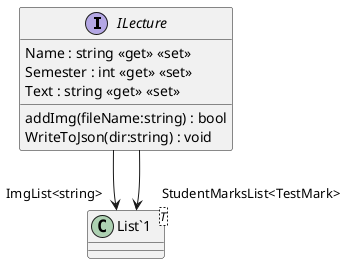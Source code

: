 @startuml
interface ILecture {
    Name : string <<get>> <<set>>
    Semester : int <<get>> <<set>>
    Text : string <<get>> <<set>>
    addImg(fileName:string) : bool
    WriteToJson(dir:string) : void
}
class "List`1"<T> {
}
ILecture --> "ImgList<string>" "List`1"
ILecture --> "StudentMarksList<TestMark>" "List`1"
@enduml
